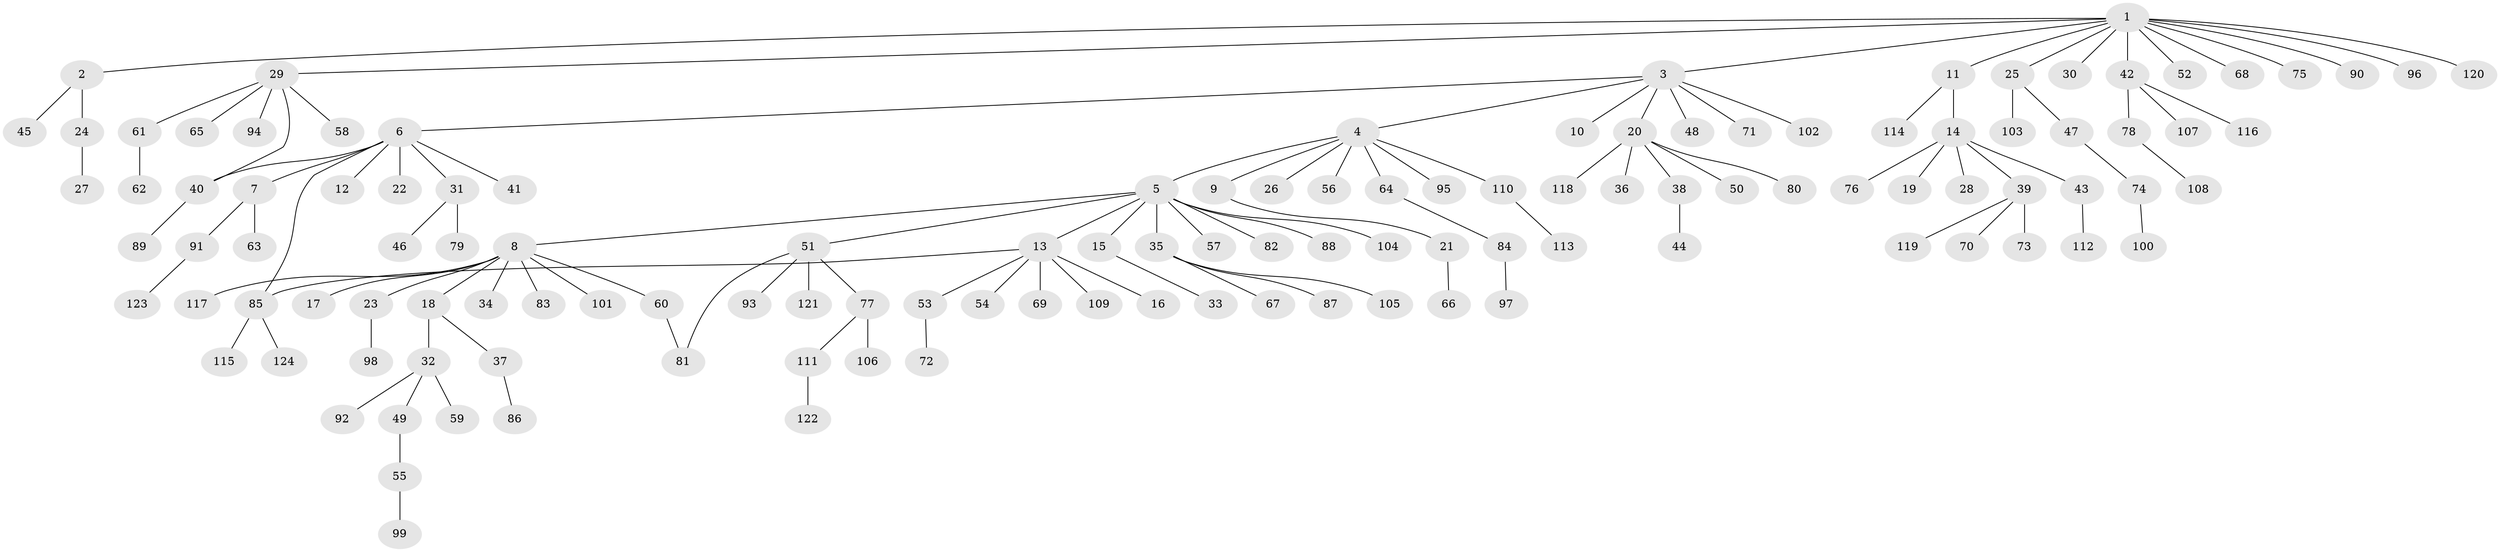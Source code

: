 // Generated by graph-tools (version 1.1) at 2025/49/03/09/25 03:49:47]
// undirected, 124 vertices, 126 edges
graph export_dot {
graph [start="1"]
  node [color=gray90,style=filled];
  1;
  2;
  3;
  4;
  5;
  6;
  7;
  8;
  9;
  10;
  11;
  12;
  13;
  14;
  15;
  16;
  17;
  18;
  19;
  20;
  21;
  22;
  23;
  24;
  25;
  26;
  27;
  28;
  29;
  30;
  31;
  32;
  33;
  34;
  35;
  36;
  37;
  38;
  39;
  40;
  41;
  42;
  43;
  44;
  45;
  46;
  47;
  48;
  49;
  50;
  51;
  52;
  53;
  54;
  55;
  56;
  57;
  58;
  59;
  60;
  61;
  62;
  63;
  64;
  65;
  66;
  67;
  68;
  69;
  70;
  71;
  72;
  73;
  74;
  75;
  76;
  77;
  78;
  79;
  80;
  81;
  82;
  83;
  84;
  85;
  86;
  87;
  88;
  89;
  90;
  91;
  92;
  93;
  94;
  95;
  96;
  97;
  98;
  99;
  100;
  101;
  102;
  103;
  104;
  105;
  106;
  107;
  108;
  109;
  110;
  111;
  112;
  113;
  114;
  115;
  116;
  117;
  118;
  119;
  120;
  121;
  122;
  123;
  124;
  1 -- 2;
  1 -- 3;
  1 -- 11;
  1 -- 25;
  1 -- 29;
  1 -- 30;
  1 -- 42;
  1 -- 52;
  1 -- 68;
  1 -- 75;
  1 -- 90;
  1 -- 96;
  1 -- 120;
  2 -- 24;
  2 -- 45;
  3 -- 4;
  3 -- 6;
  3 -- 10;
  3 -- 20;
  3 -- 48;
  3 -- 71;
  3 -- 102;
  4 -- 5;
  4 -- 9;
  4 -- 26;
  4 -- 56;
  4 -- 64;
  4 -- 95;
  4 -- 110;
  5 -- 8;
  5 -- 13;
  5 -- 15;
  5 -- 35;
  5 -- 51;
  5 -- 57;
  5 -- 82;
  5 -- 88;
  5 -- 104;
  6 -- 7;
  6 -- 12;
  6 -- 22;
  6 -- 31;
  6 -- 40;
  6 -- 41;
  6 -- 85;
  7 -- 63;
  7 -- 91;
  8 -- 17;
  8 -- 18;
  8 -- 23;
  8 -- 34;
  8 -- 60;
  8 -- 83;
  8 -- 101;
  8 -- 117;
  9 -- 21;
  11 -- 14;
  11 -- 114;
  13 -- 16;
  13 -- 53;
  13 -- 54;
  13 -- 69;
  13 -- 85;
  13 -- 109;
  14 -- 19;
  14 -- 28;
  14 -- 39;
  14 -- 43;
  14 -- 76;
  15 -- 33;
  18 -- 32;
  18 -- 37;
  20 -- 36;
  20 -- 38;
  20 -- 50;
  20 -- 80;
  20 -- 118;
  21 -- 66;
  23 -- 98;
  24 -- 27;
  25 -- 47;
  25 -- 103;
  29 -- 40;
  29 -- 58;
  29 -- 61;
  29 -- 65;
  29 -- 94;
  31 -- 46;
  31 -- 79;
  32 -- 49;
  32 -- 59;
  32 -- 92;
  35 -- 67;
  35 -- 87;
  35 -- 105;
  37 -- 86;
  38 -- 44;
  39 -- 70;
  39 -- 73;
  39 -- 119;
  40 -- 89;
  42 -- 78;
  42 -- 107;
  42 -- 116;
  43 -- 112;
  47 -- 74;
  49 -- 55;
  51 -- 77;
  51 -- 81;
  51 -- 93;
  51 -- 121;
  53 -- 72;
  55 -- 99;
  60 -- 81;
  61 -- 62;
  64 -- 84;
  74 -- 100;
  77 -- 106;
  77 -- 111;
  78 -- 108;
  84 -- 97;
  85 -- 115;
  85 -- 124;
  91 -- 123;
  110 -- 113;
  111 -- 122;
}
